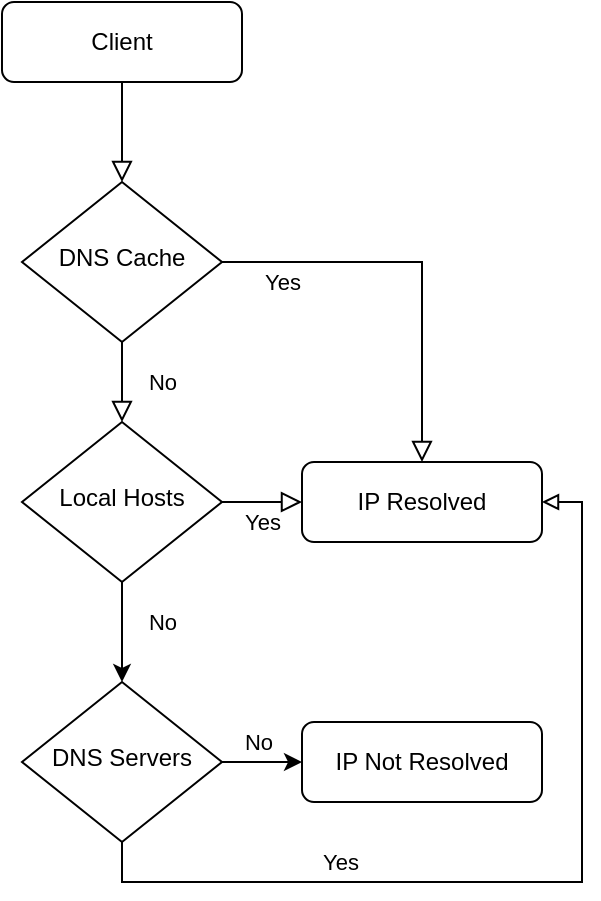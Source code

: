 <mxfile version="13.5.7" type="device"><diagram id="C5RBs43oDa-KdzZeNtuy" name="Page-1"><mxGraphModel dx="786" dy="541" grid="1" gridSize="10" guides="1" tooltips="1" connect="1" arrows="1" fold="1" page="1" pageScale="1" pageWidth="827" pageHeight="1169" math="0" shadow="0"><root><mxCell id="WIyWlLk6GJQsqaUBKTNV-0"/><mxCell id="WIyWlLk6GJQsqaUBKTNV-1" parent="WIyWlLk6GJQsqaUBKTNV-0"/><mxCell id="WIyWlLk6GJQsqaUBKTNV-2" value="" style="rounded=0;html=1;jettySize=auto;orthogonalLoop=1;fontSize=11;endArrow=block;endFill=0;endSize=8;strokeWidth=1;shadow=0;labelBackgroundColor=none;edgeStyle=orthogonalEdgeStyle;" parent="WIyWlLk6GJQsqaUBKTNV-1" source="WIyWlLk6GJQsqaUBKTNV-3" target="WIyWlLk6GJQsqaUBKTNV-6" edge="1"><mxGeometry relative="1" as="geometry"/></mxCell><mxCell id="WIyWlLk6GJQsqaUBKTNV-3" value="Client" style="rounded=1;whiteSpace=wrap;html=1;fontSize=12;glass=0;strokeWidth=1;shadow=0;" parent="WIyWlLk6GJQsqaUBKTNV-1" vertex="1"><mxGeometry x="160" y="80" width="120" height="40" as="geometry"/></mxCell><mxCell id="WIyWlLk6GJQsqaUBKTNV-4" value="No" style="rounded=0;html=1;jettySize=auto;orthogonalLoop=1;fontSize=11;endArrow=block;endFill=0;endSize=8;strokeWidth=1;shadow=0;labelBackgroundColor=none;edgeStyle=orthogonalEdgeStyle;" parent="WIyWlLk6GJQsqaUBKTNV-1" source="WIyWlLk6GJQsqaUBKTNV-6" target="WIyWlLk6GJQsqaUBKTNV-10" edge="1"><mxGeometry y="20" relative="1" as="geometry"><mxPoint as="offset"/></mxGeometry></mxCell><mxCell id="WIyWlLk6GJQsqaUBKTNV-5" value="Yes" style="edgeStyle=orthogonalEdgeStyle;rounded=0;html=1;jettySize=auto;orthogonalLoop=1;fontSize=11;endArrow=block;endFill=0;endSize=8;strokeWidth=1;shadow=0;labelBackgroundColor=none;entryX=0.5;entryY=0;entryDx=0;entryDy=0;exitX=1;exitY=0.5;exitDx=0;exitDy=0;" parent="WIyWlLk6GJQsqaUBKTNV-1" source="WIyWlLk6GJQsqaUBKTNV-6" target="5ojeijKItHhtSVyhhAi2-4" edge="1"><mxGeometry x="-0.7" y="-10" relative="1" as="geometry"><mxPoint as="offset"/><mxPoint x="370" y="210" as="targetPoint"/><Array as="points"><mxPoint x="370" y="210"/></Array></mxGeometry></mxCell><mxCell id="WIyWlLk6GJQsqaUBKTNV-6" value="DNS Cache" style="rhombus;whiteSpace=wrap;html=1;shadow=0;fontFamily=Helvetica;fontSize=12;align=center;strokeWidth=1;spacing=6;spacingTop=-4;" parent="WIyWlLk6GJQsqaUBKTNV-1" vertex="1"><mxGeometry x="170" y="170" width="100" height="80" as="geometry"/></mxCell><mxCell id="WIyWlLk6GJQsqaUBKTNV-9" value="Yes" style="edgeStyle=orthogonalEdgeStyle;rounded=0;html=1;jettySize=auto;orthogonalLoop=1;fontSize=11;endArrow=block;endFill=0;endSize=8;strokeWidth=1;shadow=0;labelBackgroundColor=none;entryX=0;entryY=0.5;entryDx=0;entryDy=0;exitX=1;exitY=0.5;exitDx=0;exitDy=0;" parent="WIyWlLk6GJQsqaUBKTNV-1" source="WIyWlLk6GJQsqaUBKTNV-10" target="5ojeijKItHhtSVyhhAi2-4" edge="1"><mxGeometry y="-10" relative="1" as="geometry"><mxPoint as="offset"/><mxPoint x="320" y="330" as="targetPoint"/><Array as="points"><mxPoint x="290" y="330"/><mxPoint x="290" y="330"/></Array></mxGeometry></mxCell><mxCell id="5ojeijKItHhtSVyhhAi2-1" value="" style="edgeStyle=orthogonalEdgeStyle;rounded=0;orthogonalLoop=1;jettySize=auto;html=1;" parent="WIyWlLk6GJQsqaUBKTNV-1" source="WIyWlLk6GJQsqaUBKTNV-10" target="5ojeijKItHhtSVyhhAi2-0" edge="1"><mxGeometry relative="1" as="geometry"/></mxCell><mxCell id="5ojeijKItHhtSVyhhAi2-2" value="No" style="edgeLabel;html=1;align=center;verticalAlign=middle;resizable=0;points=[];labelBackgroundColor=none;" parent="5ojeijKItHhtSVyhhAi2-1" vertex="1" connectable="0"><mxGeometry x="-0.2" relative="1" as="geometry"><mxPoint x="20" as="offset"/></mxGeometry></mxCell><mxCell id="WIyWlLk6GJQsqaUBKTNV-10" value="Local Hosts" style="rhombus;whiteSpace=wrap;html=1;shadow=0;fontFamily=Helvetica;fontSize=12;align=center;strokeWidth=1;spacing=6;spacingTop=-4;" parent="WIyWlLk6GJQsqaUBKTNV-1" vertex="1"><mxGeometry x="170" y="290" width="100" height="80" as="geometry"/></mxCell><mxCell id="WIyWlLk6GJQsqaUBKTNV-11" value="IP Not Resolved" style="rounded=1;whiteSpace=wrap;html=1;fontSize=12;glass=0;strokeWidth=1;shadow=0;" parent="WIyWlLk6GJQsqaUBKTNV-1" vertex="1"><mxGeometry x="310" y="440" width="120" height="40" as="geometry"/></mxCell><mxCell id="5ojeijKItHhtSVyhhAi2-3" value="" style="edgeStyle=orthogonalEdgeStyle;rounded=0;orthogonalLoop=1;jettySize=auto;html=1;" parent="WIyWlLk6GJQsqaUBKTNV-1" source="5ojeijKItHhtSVyhhAi2-0" target="WIyWlLk6GJQsqaUBKTNV-11" edge="1"><mxGeometry relative="1" as="geometry"/></mxCell><mxCell id="5ojeijKItHhtSVyhhAi2-7" value="No" style="edgeLabel;html=1;align=center;verticalAlign=middle;resizable=0;points=[];labelBackgroundColor=none;" parent="5ojeijKItHhtSVyhhAi2-3" vertex="1" connectable="0"><mxGeometry x="-0.1" y="1" relative="1" as="geometry"><mxPoint y="-9" as="offset"/></mxGeometry></mxCell><mxCell id="5ojeijKItHhtSVyhhAi2-5" style="edgeStyle=orthogonalEdgeStyle;rounded=0;orthogonalLoop=1;jettySize=auto;html=1;entryX=1;entryY=0.5;entryDx=0;entryDy=0;endArrow=block;endFill=0;" parent="WIyWlLk6GJQsqaUBKTNV-1" source="5ojeijKItHhtSVyhhAi2-0" target="5ojeijKItHhtSVyhhAi2-4" edge="1"><mxGeometry relative="1" as="geometry"><Array as="points"><mxPoint x="220" y="520"/><mxPoint x="450" y="520"/><mxPoint x="450" y="330"/></Array></mxGeometry></mxCell><mxCell id="5ojeijKItHhtSVyhhAi2-6" value="Yes" style="edgeLabel;html=1;align=center;verticalAlign=middle;resizable=0;points=[];labelBackgroundColor=none;" parent="5ojeijKItHhtSVyhhAi2-5" vertex="1" connectable="0"><mxGeometry x="-0.439" y="-1" relative="1" as="geometry"><mxPoint y="-11" as="offset"/></mxGeometry></mxCell><mxCell id="5ojeijKItHhtSVyhhAi2-0" value="DNS Servers" style="rhombus;whiteSpace=wrap;html=1;shadow=0;fontFamily=Helvetica;fontSize=12;align=center;strokeWidth=1;spacing=6;spacingTop=-4;" parent="WIyWlLk6GJQsqaUBKTNV-1" vertex="1"><mxGeometry x="170" y="420" width="100" height="80" as="geometry"/></mxCell><mxCell id="5ojeijKItHhtSVyhhAi2-4" value="IP Resolved" style="rounded=1;whiteSpace=wrap;html=1;fontSize=12;glass=0;strokeWidth=1;shadow=0;" parent="WIyWlLk6GJQsqaUBKTNV-1" vertex="1"><mxGeometry x="310" y="310" width="120" height="40" as="geometry"/></mxCell></root></mxGraphModel></diagram></mxfile>